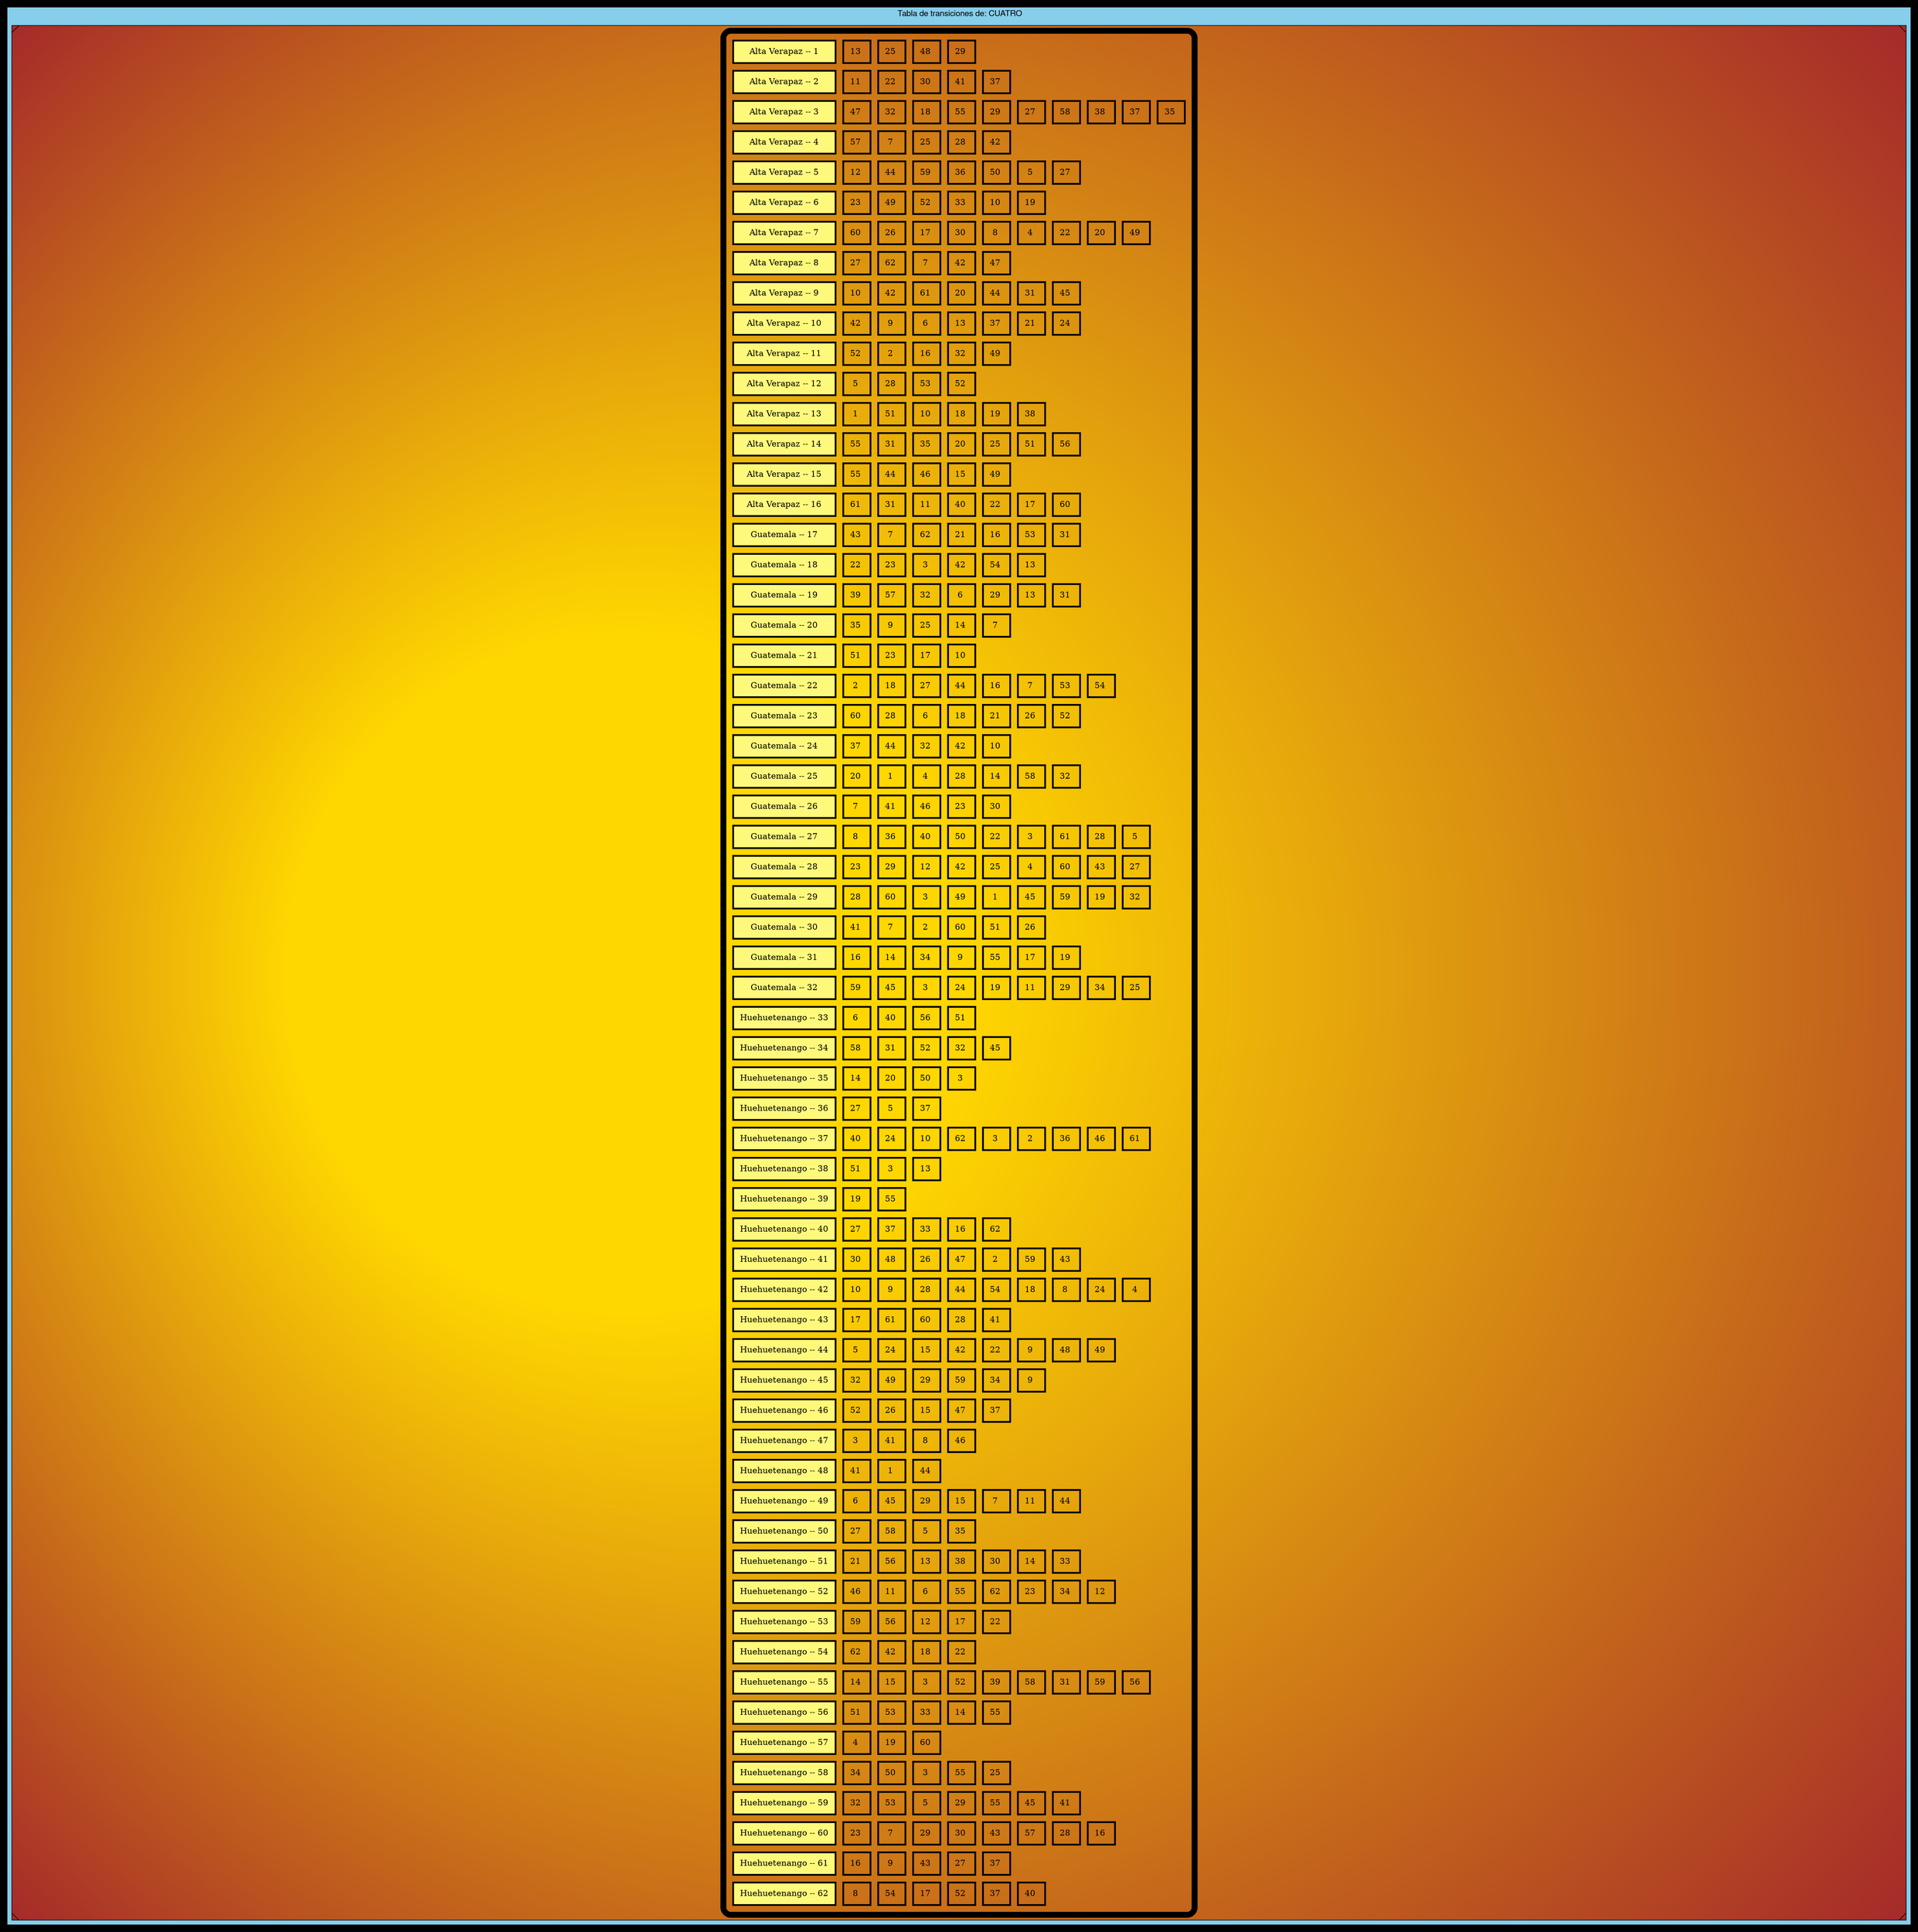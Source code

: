 digraph G { bgcolor="black"
   fontname="Helvetica,Arial,sans-serif"
  edge [fontname="Helvetica,Arial,sans-serif"]
  subgraph cluster1 {fillcolor="skyblue" style="filled"
  node [shape=Msquare fillcolor="gold:brown" style="radial" gradientangle=180]
  label = " Tabla de transiciones de: CUATRO"
  a0 [label=<  
  <TABLE border="10" cellspacing="10" cellpadding="10" style="rounded" gradientangle="315">
  
<TR>
 	<TD border="3" bgcolor="#FFF97B">Alta Verapaz -- 1</TD>
  		<TD border="3" >13 </TD>
  		<TD border="3" >25 </TD>
  		<TD border="3" >48 </TD>
  		<TD border="3" >29 </TD>
</TR>
<TR>
 	<TD border="3" bgcolor="#FFF97B">Alta Verapaz -- 2</TD>
  		<TD border="3" >11 </TD>
  		<TD border="3" >22 </TD>
  		<TD border="3" >30 </TD>
  		<TD border="3" >41 </TD>
  		<TD border="3" >37 </TD>
</TR>
<TR>
 	<TD border="3" bgcolor="#FFF97B">Alta Verapaz -- 3</TD>
  		<TD border="3" >47 </TD>
  		<TD border="3" >32 </TD>
  		<TD border="3" >18 </TD>
  		<TD border="3" >55 </TD>
  		<TD border="3" >29 </TD>
  		<TD border="3" >27 </TD>
  		<TD border="3" >58 </TD>
  		<TD border="3" >38 </TD>
  		<TD border="3" >37 </TD>
  		<TD border="3" >35 </TD>
</TR>
<TR>
 	<TD border="3" bgcolor="#FFF97B">Alta Verapaz -- 4</TD>
  		<TD border="3" >57 </TD>
  		<TD border="3" >7 </TD>
  		<TD border="3" >25 </TD>
  		<TD border="3" >28 </TD>
  		<TD border="3" >42 </TD>
</TR>
<TR>
 	<TD border="3" bgcolor="#FFF97B">Alta Verapaz -- 5</TD>
  		<TD border="3" >12 </TD>
  		<TD border="3" >44 </TD>
  		<TD border="3" >59 </TD>
  		<TD border="3" >36 </TD>
  		<TD border="3" >50 </TD>
  		<TD border="3" >5 </TD>
  		<TD border="3" >27 </TD>
</TR>
<TR>
 	<TD border="3" bgcolor="#FFF97B">Alta Verapaz -- 6</TD>
  		<TD border="3" >23 </TD>
  		<TD border="3" >49 </TD>
  		<TD border="3" >52 </TD>
  		<TD border="3" >33 </TD>
  		<TD border="3" >10 </TD>
  		<TD border="3" >19 </TD>
</TR>
<TR>
 	<TD border="3" bgcolor="#FFF97B">Alta Verapaz -- 7</TD>
  		<TD border="3" >60 </TD>
  		<TD border="3" >26 </TD>
  		<TD border="3" >17 </TD>
  		<TD border="3" >30 </TD>
  		<TD border="3" >8 </TD>
  		<TD border="3" >4 </TD>
  		<TD border="3" >22 </TD>
  		<TD border="3" >20 </TD>
  		<TD border="3" >49 </TD>
</TR>
<TR>
 	<TD border="3" bgcolor="#FFF97B">Alta Verapaz -- 8</TD>
  		<TD border="3" >27 </TD>
  		<TD border="3" >62 </TD>
  		<TD border="3" >7 </TD>
  		<TD border="3" >42 </TD>
  		<TD border="3" >47 </TD>
</TR>
<TR>
 	<TD border="3" bgcolor="#FFF97B">Alta Verapaz -- 9</TD>
  		<TD border="3" >10 </TD>
  		<TD border="3" >42 </TD>
  		<TD border="3" >61 </TD>
  		<TD border="3" >20 </TD>
  		<TD border="3" >44 </TD>
  		<TD border="3" >31 </TD>
  		<TD border="3" >45 </TD>
</TR>
<TR>
 	<TD border="3" bgcolor="#FFF97B">Alta Verapaz -- 10</TD>
  		<TD border="3" >42 </TD>
  		<TD border="3" >9 </TD>
  		<TD border="3" >6 </TD>
  		<TD border="3" >13 </TD>
  		<TD border="3" >37 </TD>
  		<TD border="3" >21 </TD>
  		<TD border="3" >24 </TD>
</TR>
<TR>
 	<TD border="3" bgcolor="#FFF97B">Alta Verapaz -- 11</TD>
  		<TD border="3" >52 </TD>
  		<TD border="3" >2 </TD>
  		<TD border="3" >16 </TD>
  		<TD border="3" >32 </TD>
  		<TD border="3" >49 </TD>
</TR>
<TR>
 	<TD border="3" bgcolor="#FFF97B">Alta Verapaz -- 12</TD>
  		<TD border="3" >5 </TD>
  		<TD border="3" >28 </TD>
  		<TD border="3" >53 </TD>
  		<TD border="3" >52 </TD>
</TR>
<TR>
 	<TD border="3" bgcolor="#FFF97B">Alta Verapaz -- 13</TD>
  		<TD border="3" >1 </TD>
  		<TD border="3" >51 </TD>
  		<TD border="3" >10 </TD>
  		<TD border="3" >18 </TD>
  		<TD border="3" >19 </TD>
  		<TD border="3" >38 </TD>
</TR>
<TR>
 	<TD border="3" bgcolor="#FFF97B">Alta Verapaz -- 14</TD>
  		<TD border="3" >55 </TD>
  		<TD border="3" >31 </TD>
  		<TD border="3" >35 </TD>
  		<TD border="3" >20 </TD>
  		<TD border="3" >25 </TD>
  		<TD border="3" >51 </TD>
  		<TD border="3" >56 </TD>
</TR>
<TR>
 	<TD border="3" bgcolor="#FFF97B">Alta Verapaz -- 15</TD>
  		<TD border="3" >55 </TD>
  		<TD border="3" >44 </TD>
  		<TD border="3" >46 </TD>
  		<TD border="3" >15 </TD>
  		<TD border="3" >49 </TD>
</TR>
<TR>
 	<TD border="3" bgcolor="#FFF97B">Alta Verapaz -- 16</TD>
  		<TD border="3" >61 </TD>
  		<TD border="3" >31 </TD>
  		<TD border="3" >11 </TD>
  		<TD border="3" >40 </TD>
  		<TD border="3" >22 </TD>
  		<TD border="3" >17 </TD>
  		<TD border="3" >60 </TD>
</TR>
<TR>
 	<TD border="3" bgcolor="#FFF97B">Guatemala -- 17</TD>
  		<TD border="3" >43 </TD>
  		<TD border="3" >7 </TD>
  		<TD border="3" >62 </TD>
  		<TD border="3" >21 </TD>
  		<TD border="3" >16 </TD>
  		<TD border="3" >53 </TD>
  		<TD border="3" >31 </TD>
</TR>
<TR>
 	<TD border="3" bgcolor="#FFF97B">Guatemala -- 18</TD>
  		<TD border="3" >22 </TD>
  		<TD border="3" >23 </TD>
  		<TD border="3" >3 </TD>
  		<TD border="3" >42 </TD>
  		<TD border="3" >54 </TD>
  		<TD border="3" >13 </TD>
</TR>
<TR>
 	<TD border="3" bgcolor="#FFF97B">Guatemala -- 19</TD>
  		<TD border="3" >39 </TD>
  		<TD border="3" >57 </TD>
  		<TD border="3" >32 </TD>
  		<TD border="3" >6 </TD>
  		<TD border="3" >29 </TD>
  		<TD border="3" >13 </TD>
  		<TD border="3" >31 </TD>
</TR>
<TR>
 	<TD border="3" bgcolor="#FFF97B">Guatemala -- 20</TD>
  		<TD border="3" >35 </TD>
  		<TD border="3" >9 </TD>
  		<TD border="3" >25 </TD>
  		<TD border="3" >14 </TD>
  		<TD border="3" >7 </TD>
</TR>
<TR>
 	<TD border="3" bgcolor="#FFF97B">Guatemala -- 21</TD>
  		<TD border="3" >51 </TD>
  		<TD border="3" >23 </TD>
  		<TD border="3" >17 </TD>
  		<TD border="3" >10 </TD>
</TR>
<TR>
 	<TD border="3" bgcolor="#FFF97B">Guatemala -- 22</TD>
  		<TD border="3" >2 </TD>
  		<TD border="3" >18 </TD>
  		<TD border="3" >27 </TD>
  		<TD border="3" >44 </TD>
  		<TD border="3" >16 </TD>
  		<TD border="3" >7 </TD>
  		<TD border="3" >53 </TD>
  		<TD border="3" >54 </TD>
</TR>
<TR>
 	<TD border="3" bgcolor="#FFF97B">Guatemala -- 23</TD>
  		<TD border="3" >60 </TD>
  		<TD border="3" >28 </TD>
  		<TD border="3" >6 </TD>
  		<TD border="3" >18 </TD>
  		<TD border="3" >21 </TD>
  		<TD border="3" >26 </TD>
  		<TD border="3" >52 </TD>
</TR>
<TR>
 	<TD border="3" bgcolor="#FFF97B">Guatemala -- 24</TD>
  		<TD border="3" >37 </TD>
  		<TD border="3" >44 </TD>
  		<TD border="3" >32 </TD>
  		<TD border="3" >42 </TD>
  		<TD border="3" >10 </TD>
</TR>
<TR>
 	<TD border="3" bgcolor="#FFF97B">Guatemala -- 25</TD>
  		<TD border="3" >20 </TD>
  		<TD border="3" >1 </TD>
  		<TD border="3" >4 </TD>
  		<TD border="3" >28 </TD>
  		<TD border="3" >14 </TD>
  		<TD border="3" >58 </TD>
  		<TD border="3" >32 </TD>
</TR>
<TR>
 	<TD border="3" bgcolor="#FFF97B">Guatemala -- 26</TD>
  		<TD border="3" >7 </TD>
  		<TD border="3" >41 </TD>
  		<TD border="3" >46 </TD>
  		<TD border="3" >23 </TD>
  		<TD border="3" >30 </TD>
</TR>
<TR>
 	<TD border="3" bgcolor="#FFF97B">Guatemala -- 27</TD>
  		<TD border="3" >8 </TD>
  		<TD border="3" >36 </TD>
  		<TD border="3" >40 </TD>
  		<TD border="3" >50 </TD>
  		<TD border="3" >22 </TD>
  		<TD border="3" >3 </TD>
  		<TD border="3" >61 </TD>
  		<TD border="3" >28 </TD>
  		<TD border="3" >5 </TD>
</TR>
<TR>
 	<TD border="3" bgcolor="#FFF97B">Guatemala -- 28</TD>
  		<TD border="3" >23 </TD>
  		<TD border="3" >29 </TD>
  		<TD border="3" >12 </TD>
  		<TD border="3" >42 </TD>
  		<TD border="3" >25 </TD>
  		<TD border="3" >4 </TD>
  		<TD border="3" >60 </TD>
  		<TD border="3" >43 </TD>
  		<TD border="3" >27 </TD>
</TR>
<TR>
 	<TD border="3" bgcolor="#FFF97B">Guatemala -- 29</TD>
  		<TD border="3" >28 </TD>
  		<TD border="3" >60 </TD>
  		<TD border="3" >3 </TD>
  		<TD border="3" >49 </TD>
  		<TD border="3" >1 </TD>
  		<TD border="3" >45 </TD>
  		<TD border="3" >59 </TD>
  		<TD border="3" >19 </TD>
  		<TD border="3" >32 </TD>
</TR>
<TR>
 	<TD border="3" bgcolor="#FFF97B">Guatemala -- 30</TD>
  		<TD border="3" >41 </TD>
  		<TD border="3" >7 </TD>
  		<TD border="3" >2 </TD>
  		<TD border="3" >60 </TD>
  		<TD border="3" >51 </TD>
  		<TD border="3" >26 </TD>
</TR>
<TR>
 	<TD border="3" bgcolor="#FFF97B">Guatemala -- 31</TD>
  		<TD border="3" >16 </TD>
  		<TD border="3" >14 </TD>
  		<TD border="3" >34 </TD>
  		<TD border="3" >9 </TD>
  		<TD border="3" >55 </TD>
  		<TD border="3" >17 </TD>
  		<TD border="3" >19 </TD>
</TR>
<TR>
 	<TD border="3" bgcolor="#FFF97B">Guatemala -- 32</TD>
  		<TD border="3" >59 </TD>
  		<TD border="3" >45 </TD>
  		<TD border="3" >3 </TD>
  		<TD border="3" >24 </TD>
  		<TD border="3" >19 </TD>
  		<TD border="3" >11 </TD>
  		<TD border="3" >29 </TD>
  		<TD border="3" >34 </TD>
  		<TD border="3" >25 </TD>
</TR>
<TR>
 	<TD border="3" bgcolor="#FFF97B">Huehuetenango -- 33</TD>
  		<TD border="3" >6 </TD>
  		<TD border="3" >40 </TD>
  		<TD border="3" >56 </TD>
  		<TD border="3" >51 </TD>
</TR>
<TR>
 	<TD border="3" bgcolor="#FFF97B">Huehuetenango -- 34</TD>
  		<TD border="3" >58 </TD>
  		<TD border="3" >31 </TD>
  		<TD border="3" >52 </TD>
  		<TD border="3" >32 </TD>
  		<TD border="3" >45 </TD>
</TR>
<TR>
 	<TD border="3" bgcolor="#FFF97B">Huehuetenango -- 35</TD>
  		<TD border="3" >14 </TD>
  		<TD border="3" >20 </TD>
  		<TD border="3" >50 </TD>
  		<TD border="3" >3 </TD>
</TR>
<TR>
 	<TD border="3" bgcolor="#FFF97B">Huehuetenango -- 36</TD>
  		<TD border="3" >27 </TD>
  		<TD border="3" >5 </TD>
  		<TD border="3" >37 </TD>
</TR>
<TR>
 	<TD border="3" bgcolor="#FFF97B">Huehuetenango -- 37</TD>
  		<TD border="3" >40 </TD>
  		<TD border="3" >24 </TD>
  		<TD border="3" >10 </TD>
  		<TD border="3" >62 </TD>
  		<TD border="3" >3 </TD>
  		<TD border="3" >2 </TD>
  		<TD border="3" >36 </TD>
  		<TD border="3" >46 </TD>
  		<TD border="3" >61 </TD>
</TR>
<TR>
 	<TD border="3" bgcolor="#FFF97B">Huehuetenango -- 38</TD>
  		<TD border="3" >51 </TD>
  		<TD border="3" >3 </TD>
  		<TD border="3" >13 </TD>
</TR>
<TR>
 	<TD border="3" bgcolor="#FFF97B">Huehuetenango -- 39</TD>
  		<TD border="3" >19 </TD>
  		<TD border="3" >55 </TD>
</TR>
<TR>
 	<TD border="3" bgcolor="#FFF97B">Huehuetenango -- 40</TD>
  		<TD border="3" >27 </TD>
  		<TD border="3" >37 </TD>
  		<TD border="3" >33 </TD>
  		<TD border="3" >16 </TD>
  		<TD border="3" >62 </TD>
</TR>
<TR>
 	<TD border="3" bgcolor="#FFF97B">Huehuetenango -- 41</TD>
  		<TD border="3" >30 </TD>
  		<TD border="3" >48 </TD>
  		<TD border="3" >26 </TD>
  		<TD border="3" >47 </TD>
  		<TD border="3" >2 </TD>
  		<TD border="3" >59 </TD>
  		<TD border="3" >43 </TD>
</TR>
<TR>
 	<TD border="3" bgcolor="#FFF97B">Huehuetenango -- 42</TD>
  		<TD border="3" >10 </TD>
  		<TD border="3" >9 </TD>
  		<TD border="3" >28 </TD>
  		<TD border="3" >44 </TD>
  		<TD border="3" >54 </TD>
  		<TD border="3" >18 </TD>
  		<TD border="3" >8 </TD>
  		<TD border="3" >24 </TD>
  		<TD border="3" >4 </TD>
</TR>
<TR>
 	<TD border="3" bgcolor="#FFF97B">Huehuetenango -- 43</TD>
  		<TD border="3" >17 </TD>
  		<TD border="3" >61 </TD>
  		<TD border="3" >60 </TD>
  		<TD border="3" >28 </TD>
  		<TD border="3" >41 </TD>
</TR>
<TR>
 	<TD border="3" bgcolor="#FFF97B">Huehuetenango -- 44</TD>
  		<TD border="3" >5 </TD>
  		<TD border="3" >24 </TD>
  		<TD border="3" >15 </TD>
  		<TD border="3" >42 </TD>
  		<TD border="3" >22 </TD>
  		<TD border="3" >9 </TD>
  		<TD border="3" >48 </TD>
  		<TD border="3" >49 </TD>
</TR>
<TR>
 	<TD border="3" bgcolor="#FFF97B">Huehuetenango -- 45</TD>
  		<TD border="3" >32 </TD>
  		<TD border="3" >49 </TD>
  		<TD border="3" >29 </TD>
  		<TD border="3" >59 </TD>
  		<TD border="3" >34 </TD>
  		<TD border="3" >9 </TD>
</TR>
<TR>
 	<TD border="3" bgcolor="#FFF97B">Huehuetenango -- 46</TD>
  		<TD border="3" >52 </TD>
  		<TD border="3" >26 </TD>
  		<TD border="3" >15 </TD>
  		<TD border="3" >47 </TD>
  		<TD border="3" >37 </TD>
</TR>
<TR>
 	<TD border="3" bgcolor="#FFF97B">Huehuetenango -- 47</TD>
  		<TD border="3" >3 </TD>
  		<TD border="3" >41 </TD>
  		<TD border="3" >8 </TD>
  		<TD border="3" >46 </TD>
</TR>
<TR>
 	<TD border="3" bgcolor="#FFF97B">Huehuetenango -- 48</TD>
  		<TD border="3" >41 </TD>
  		<TD border="3" >1 </TD>
  		<TD border="3" >44 </TD>
</TR>
<TR>
 	<TD border="3" bgcolor="#FFF97B">Huehuetenango -- 49</TD>
  		<TD border="3" >6 </TD>
  		<TD border="3" >45 </TD>
  		<TD border="3" >29 </TD>
  		<TD border="3" >15 </TD>
  		<TD border="3" >7 </TD>
  		<TD border="3" >11 </TD>
  		<TD border="3" >44 </TD>
</TR>
<TR>
 	<TD border="3" bgcolor="#FFF97B">Huehuetenango -- 50</TD>
  		<TD border="3" >27 </TD>
  		<TD border="3" >58 </TD>
  		<TD border="3" >5 </TD>
  		<TD border="3" >35 </TD>
</TR>
<TR>
 	<TD border="3" bgcolor="#FFF97B">Huehuetenango -- 51</TD>
  		<TD border="3" >21 </TD>
  		<TD border="3" >56 </TD>
  		<TD border="3" >13 </TD>
  		<TD border="3" >38 </TD>
  		<TD border="3" >30 </TD>
  		<TD border="3" >14 </TD>
  		<TD border="3" >33 </TD>
</TR>
<TR>
 	<TD border="3" bgcolor="#FFF97B">Huehuetenango -- 52</TD>
  		<TD border="3" >46 </TD>
  		<TD border="3" >11 </TD>
  		<TD border="3" >6 </TD>
  		<TD border="3" >55 </TD>
  		<TD border="3" >62 </TD>
  		<TD border="3" >23 </TD>
  		<TD border="3" >34 </TD>
  		<TD border="3" >12 </TD>
</TR>
<TR>
 	<TD border="3" bgcolor="#FFF97B">Huehuetenango -- 53</TD>
  		<TD border="3" >59 </TD>
  		<TD border="3" >56 </TD>
  		<TD border="3" >12 </TD>
  		<TD border="3" >17 </TD>
  		<TD border="3" >22 </TD>
</TR>
<TR>
 	<TD border="3" bgcolor="#FFF97B">Huehuetenango -- 54</TD>
  		<TD border="3" >62 </TD>
  		<TD border="3" >42 </TD>
  		<TD border="3" >18 </TD>
  		<TD border="3" >22 </TD>
</TR>
<TR>
 	<TD border="3" bgcolor="#FFF97B">Huehuetenango -- 55</TD>
  		<TD border="3" >14 </TD>
  		<TD border="3" >15 </TD>
  		<TD border="3" >3 </TD>
  		<TD border="3" >52 </TD>
  		<TD border="3" >39 </TD>
  		<TD border="3" >58 </TD>
  		<TD border="3" >31 </TD>
  		<TD border="3" >59 </TD>
  		<TD border="3" >56 </TD>
</TR>
<TR>
 	<TD border="3" bgcolor="#FFF97B">Huehuetenango -- 56</TD>
  		<TD border="3" >51 </TD>
  		<TD border="3" >53 </TD>
  		<TD border="3" >33 </TD>
  		<TD border="3" >14 </TD>
  		<TD border="3" >55 </TD>
</TR>
<TR>
 	<TD border="3" bgcolor="#FFF97B">Huehuetenango -- 57</TD>
  		<TD border="3" >4 </TD>
  		<TD border="3" >19 </TD>
  		<TD border="3" >60 </TD>
</TR>
<TR>
 	<TD border="3" bgcolor="#FFF97B">Huehuetenango -- 58</TD>
  		<TD border="3" >34 </TD>
  		<TD border="3" >50 </TD>
  		<TD border="3" >3 </TD>
  		<TD border="3" >55 </TD>
  		<TD border="3" >25 </TD>
</TR>
<TR>
 	<TD border="3" bgcolor="#FFF97B">Huehuetenango -- 59</TD>
  		<TD border="3" >32 </TD>
  		<TD border="3" >53 </TD>
  		<TD border="3" >5 </TD>
  		<TD border="3" >29 </TD>
  		<TD border="3" >55 </TD>
  		<TD border="3" >45 </TD>
  		<TD border="3" >41 </TD>
</TR>
<TR>
 	<TD border="3" bgcolor="#FFF97B">Huehuetenango -- 60</TD>
  		<TD border="3" >23 </TD>
  		<TD border="3" >7 </TD>
  		<TD border="3" >29 </TD>
  		<TD border="3" >30 </TD>
  		<TD border="3" >43 </TD>
  		<TD border="3" >57 </TD>
  		<TD border="3" >28 </TD>
  		<TD border="3" >16 </TD>
</TR>
<TR>
 	<TD border="3" bgcolor="#FFF97B">Huehuetenango -- 61</TD>
  		<TD border="3" >16 </TD>
  		<TD border="3" >9 </TD>
  		<TD border="3" >43 </TD>
  		<TD border="3" >27 </TD>
  		<TD border="3" >37 </TD>
</TR>
<TR>
 	<TD border="3" bgcolor="#FFF97B">Huehuetenango -- 62</TD>
  		<TD border="3" >8 </TD>
  		<TD border="3" >54 </TD>
  		<TD border="3" >17 </TD>
  		<TD border="3" >52 </TD>
  		<TD border="3" >37 </TD>
  		<TD border="3" >40 </TD>
</TR>

</TABLE>>];}}